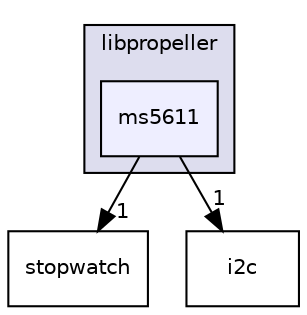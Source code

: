 digraph "ms5611" {
  compound=true
  node [ fontsize="10", fontname="Helvetica"];
  edge [ labelfontsize="10", labelfontname="Helvetica"];
  subgraph clusterdir_34d10b20358c807fff993149200b6a31 {
    graph [ bgcolor="#ddddee", pencolor="black", label="libpropeller" fontname="Helvetica", fontsize="10", URL="dir_34d10b20358c807fff993149200b6a31.html"]
  dir_804d8ab3437026e93de7e1ea756d3b8f [shape=box, label="ms5611", style="filled", fillcolor="#eeeeff", pencolor="black", URL="dir_804d8ab3437026e93de7e1ea756d3b8f.html"];
  }
  dir_af3e1f68359431e77e292300d9058bef [shape=box label="stopwatch" URL="dir_af3e1f68359431e77e292300d9058bef.html"];
  dir_c3b11af479d85cbee5d8a7aef9a49808 [shape=box label="i2c" URL="dir_c3b11af479d85cbee5d8a7aef9a49808.html"];
  dir_804d8ab3437026e93de7e1ea756d3b8f->dir_af3e1f68359431e77e292300d9058bef [headlabel="1", labeldistance=1.5 headhref="dir_000014_000027.html"];
  dir_804d8ab3437026e93de7e1ea756d3b8f->dir_c3b11af479d85cbee5d8a7aef9a49808 [headlabel="1", labeldistance=1.5 headhref="dir_000014_000008.html"];
}
